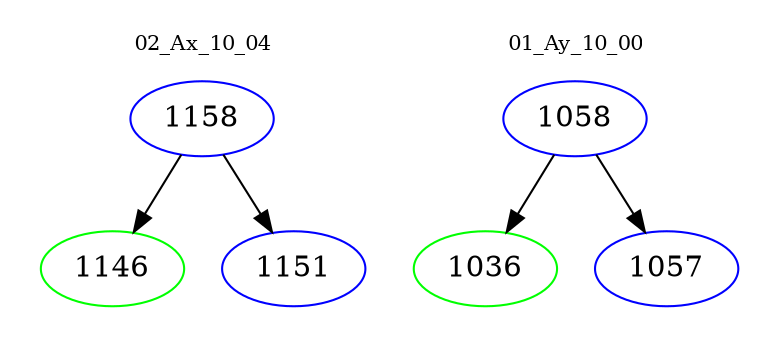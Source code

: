 digraph{
subgraph cluster_0 {
color = white
label = "02_Ax_10_04";
fontsize=10;
T0_1158 [label="1158", color="blue"]
T0_1158 -> T0_1146 [color="black"]
T0_1146 [label="1146", color="green"]
T0_1158 -> T0_1151 [color="black"]
T0_1151 [label="1151", color="blue"]
}
subgraph cluster_1 {
color = white
label = "01_Ay_10_00";
fontsize=10;
T1_1058 [label="1058", color="blue"]
T1_1058 -> T1_1036 [color="black"]
T1_1036 [label="1036", color="green"]
T1_1058 -> T1_1057 [color="black"]
T1_1057 [label="1057", color="blue"]
}
}
